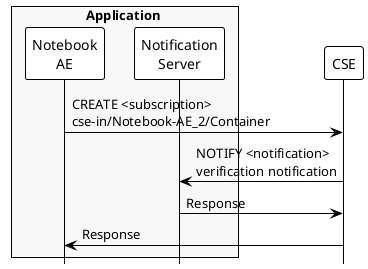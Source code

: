 @startuml
hide footbox
!theme plain
skinparam backgroundcolor transparent

box Application #f8f8f8
participant "Notebook\nAE" as AE 
participant "Notification\nServer" as NS
end box
participant "CSE" as CSE 

AE -> CSE: CREATE <subscription>\ncse-in/Notebook-AE_2/Container
CSE -> NS: NOTIFY <notification>\nverification notification
CSE <- NS: Response
AE <- CSE: Response

@enduml
